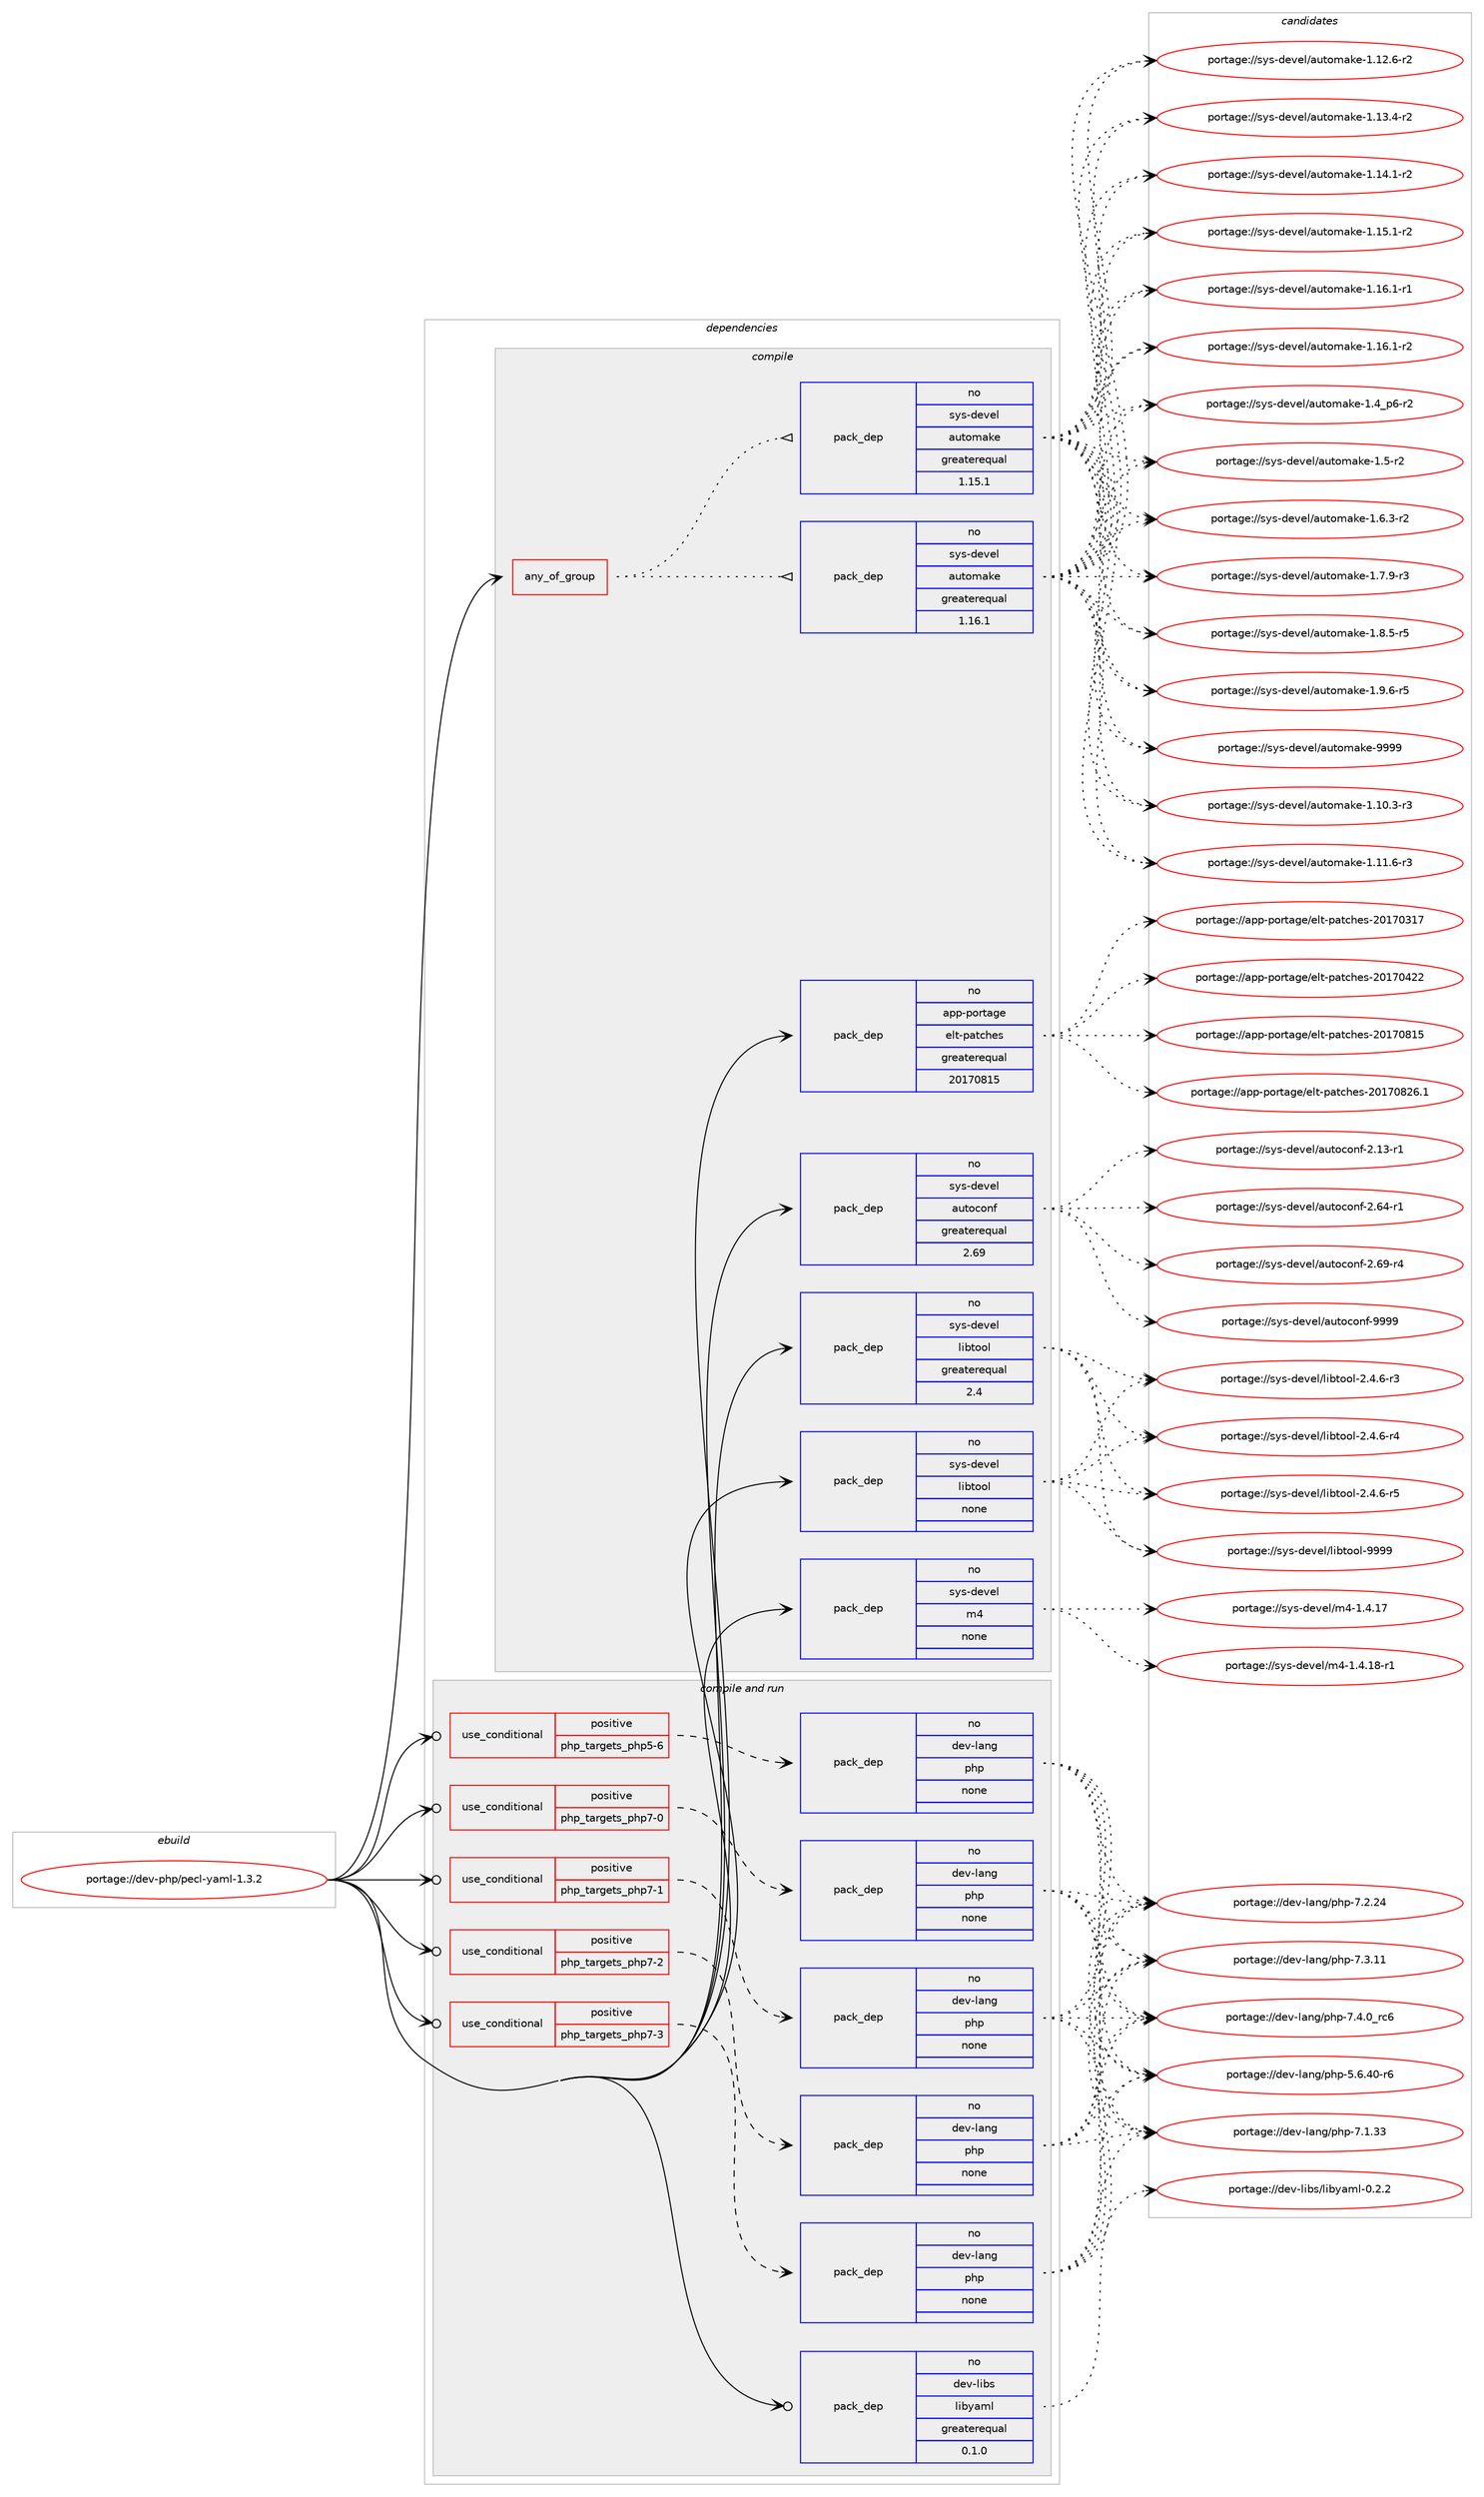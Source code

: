 digraph prolog {

# *************
# Graph options
# *************

newrank=true;
concentrate=true;
compound=true;
graph [rankdir=LR,fontname=Helvetica,fontsize=10,ranksep=1.5];#, ranksep=2.5, nodesep=0.2];
edge  [arrowhead=vee];
node  [fontname=Helvetica,fontsize=10];

# **********
# The ebuild
# **********

subgraph cluster_leftcol {
color=gray;
rank=same;
label=<<i>ebuild</i>>;
id [label="portage://dev-php/pecl-yaml-1.3.2", color=red, width=4, href="../dev-php/pecl-yaml-1.3.2.svg"];
}

# ****************
# The dependencies
# ****************

subgraph cluster_midcol {
color=gray;
label=<<i>dependencies</i>>;
subgraph cluster_compile {
fillcolor="#eeeeee";
style=filled;
label=<<i>compile</i>>;
subgraph any3215 {
dependency126411 [label=<<TABLE BORDER="0" CELLBORDER="1" CELLSPACING="0" CELLPADDING="4"><TR><TD CELLPADDING="10">any_of_group</TD></TR></TABLE>>, shape=none, color=red];subgraph pack98514 {
dependency126412 [label=<<TABLE BORDER="0" CELLBORDER="1" CELLSPACING="0" CELLPADDING="4" WIDTH="220"><TR><TD ROWSPAN="6" CELLPADDING="30">pack_dep</TD></TR><TR><TD WIDTH="110">no</TD></TR><TR><TD>sys-devel</TD></TR><TR><TD>automake</TD></TR><TR><TD>greaterequal</TD></TR><TR><TD>1.16.1</TD></TR></TABLE>>, shape=none, color=blue];
}
dependency126411:e -> dependency126412:w [weight=20,style="dotted",arrowhead="oinv"];
subgraph pack98515 {
dependency126413 [label=<<TABLE BORDER="0" CELLBORDER="1" CELLSPACING="0" CELLPADDING="4" WIDTH="220"><TR><TD ROWSPAN="6" CELLPADDING="30">pack_dep</TD></TR><TR><TD WIDTH="110">no</TD></TR><TR><TD>sys-devel</TD></TR><TR><TD>automake</TD></TR><TR><TD>greaterequal</TD></TR><TR><TD>1.15.1</TD></TR></TABLE>>, shape=none, color=blue];
}
dependency126411:e -> dependency126413:w [weight=20,style="dotted",arrowhead="oinv"];
}
id:e -> dependency126411:w [weight=20,style="solid",arrowhead="vee"];
subgraph pack98516 {
dependency126414 [label=<<TABLE BORDER="0" CELLBORDER="1" CELLSPACING="0" CELLPADDING="4" WIDTH="220"><TR><TD ROWSPAN="6" CELLPADDING="30">pack_dep</TD></TR><TR><TD WIDTH="110">no</TD></TR><TR><TD>app-portage</TD></TR><TR><TD>elt-patches</TD></TR><TR><TD>greaterequal</TD></TR><TR><TD>20170815</TD></TR></TABLE>>, shape=none, color=blue];
}
id:e -> dependency126414:w [weight=20,style="solid",arrowhead="vee"];
subgraph pack98517 {
dependency126415 [label=<<TABLE BORDER="0" CELLBORDER="1" CELLSPACING="0" CELLPADDING="4" WIDTH="220"><TR><TD ROWSPAN="6" CELLPADDING="30">pack_dep</TD></TR><TR><TD WIDTH="110">no</TD></TR><TR><TD>sys-devel</TD></TR><TR><TD>autoconf</TD></TR><TR><TD>greaterequal</TD></TR><TR><TD>2.69</TD></TR></TABLE>>, shape=none, color=blue];
}
id:e -> dependency126415:w [weight=20,style="solid",arrowhead="vee"];
subgraph pack98518 {
dependency126416 [label=<<TABLE BORDER="0" CELLBORDER="1" CELLSPACING="0" CELLPADDING="4" WIDTH="220"><TR><TD ROWSPAN="6" CELLPADDING="30">pack_dep</TD></TR><TR><TD WIDTH="110">no</TD></TR><TR><TD>sys-devel</TD></TR><TR><TD>libtool</TD></TR><TR><TD>greaterequal</TD></TR><TR><TD>2.4</TD></TR></TABLE>>, shape=none, color=blue];
}
id:e -> dependency126416:w [weight=20,style="solid",arrowhead="vee"];
subgraph pack98519 {
dependency126417 [label=<<TABLE BORDER="0" CELLBORDER="1" CELLSPACING="0" CELLPADDING="4" WIDTH="220"><TR><TD ROWSPAN="6" CELLPADDING="30">pack_dep</TD></TR><TR><TD WIDTH="110">no</TD></TR><TR><TD>sys-devel</TD></TR><TR><TD>libtool</TD></TR><TR><TD>none</TD></TR><TR><TD></TD></TR></TABLE>>, shape=none, color=blue];
}
id:e -> dependency126417:w [weight=20,style="solid",arrowhead="vee"];
subgraph pack98520 {
dependency126418 [label=<<TABLE BORDER="0" CELLBORDER="1" CELLSPACING="0" CELLPADDING="4" WIDTH="220"><TR><TD ROWSPAN="6" CELLPADDING="30">pack_dep</TD></TR><TR><TD WIDTH="110">no</TD></TR><TR><TD>sys-devel</TD></TR><TR><TD>m4</TD></TR><TR><TD>none</TD></TR><TR><TD></TD></TR></TABLE>>, shape=none, color=blue];
}
id:e -> dependency126418:w [weight=20,style="solid",arrowhead="vee"];
}
subgraph cluster_compileandrun {
fillcolor="#eeeeee";
style=filled;
label=<<i>compile and run</i>>;
subgraph cond24617 {
dependency126419 [label=<<TABLE BORDER="0" CELLBORDER="1" CELLSPACING="0" CELLPADDING="4"><TR><TD ROWSPAN="3" CELLPADDING="10">use_conditional</TD></TR><TR><TD>positive</TD></TR><TR><TD>php_targets_php5-6</TD></TR></TABLE>>, shape=none, color=red];
subgraph pack98521 {
dependency126420 [label=<<TABLE BORDER="0" CELLBORDER="1" CELLSPACING="0" CELLPADDING="4" WIDTH="220"><TR><TD ROWSPAN="6" CELLPADDING="30">pack_dep</TD></TR><TR><TD WIDTH="110">no</TD></TR><TR><TD>dev-lang</TD></TR><TR><TD>php</TD></TR><TR><TD>none</TD></TR><TR><TD></TD></TR></TABLE>>, shape=none, color=blue];
}
dependency126419:e -> dependency126420:w [weight=20,style="dashed",arrowhead="vee"];
}
id:e -> dependency126419:w [weight=20,style="solid",arrowhead="odotvee"];
subgraph cond24618 {
dependency126421 [label=<<TABLE BORDER="0" CELLBORDER="1" CELLSPACING="0" CELLPADDING="4"><TR><TD ROWSPAN="3" CELLPADDING="10">use_conditional</TD></TR><TR><TD>positive</TD></TR><TR><TD>php_targets_php7-0</TD></TR></TABLE>>, shape=none, color=red];
subgraph pack98522 {
dependency126422 [label=<<TABLE BORDER="0" CELLBORDER="1" CELLSPACING="0" CELLPADDING="4" WIDTH="220"><TR><TD ROWSPAN="6" CELLPADDING="30">pack_dep</TD></TR><TR><TD WIDTH="110">no</TD></TR><TR><TD>dev-lang</TD></TR><TR><TD>php</TD></TR><TR><TD>none</TD></TR><TR><TD></TD></TR></TABLE>>, shape=none, color=blue];
}
dependency126421:e -> dependency126422:w [weight=20,style="dashed",arrowhead="vee"];
}
id:e -> dependency126421:w [weight=20,style="solid",arrowhead="odotvee"];
subgraph cond24619 {
dependency126423 [label=<<TABLE BORDER="0" CELLBORDER="1" CELLSPACING="0" CELLPADDING="4"><TR><TD ROWSPAN="3" CELLPADDING="10">use_conditional</TD></TR><TR><TD>positive</TD></TR><TR><TD>php_targets_php7-1</TD></TR></TABLE>>, shape=none, color=red];
subgraph pack98523 {
dependency126424 [label=<<TABLE BORDER="0" CELLBORDER="1" CELLSPACING="0" CELLPADDING="4" WIDTH="220"><TR><TD ROWSPAN="6" CELLPADDING="30">pack_dep</TD></TR><TR><TD WIDTH="110">no</TD></TR><TR><TD>dev-lang</TD></TR><TR><TD>php</TD></TR><TR><TD>none</TD></TR><TR><TD></TD></TR></TABLE>>, shape=none, color=blue];
}
dependency126423:e -> dependency126424:w [weight=20,style="dashed",arrowhead="vee"];
}
id:e -> dependency126423:w [weight=20,style="solid",arrowhead="odotvee"];
subgraph cond24620 {
dependency126425 [label=<<TABLE BORDER="0" CELLBORDER="1" CELLSPACING="0" CELLPADDING="4"><TR><TD ROWSPAN="3" CELLPADDING="10">use_conditional</TD></TR><TR><TD>positive</TD></TR><TR><TD>php_targets_php7-2</TD></TR></TABLE>>, shape=none, color=red];
subgraph pack98524 {
dependency126426 [label=<<TABLE BORDER="0" CELLBORDER="1" CELLSPACING="0" CELLPADDING="4" WIDTH="220"><TR><TD ROWSPAN="6" CELLPADDING="30">pack_dep</TD></TR><TR><TD WIDTH="110">no</TD></TR><TR><TD>dev-lang</TD></TR><TR><TD>php</TD></TR><TR><TD>none</TD></TR><TR><TD></TD></TR></TABLE>>, shape=none, color=blue];
}
dependency126425:e -> dependency126426:w [weight=20,style="dashed",arrowhead="vee"];
}
id:e -> dependency126425:w [weight=20,style="solid",arrowhead="odotvee"];
subgraph cond24621 {
dependency126427 [label=<<TABLE BORDER="0" CELLBORDER="1" CELLSPACING="0" CELLPADDING="4"><TR><TD ROWSPAN="3" CELLPADDING="10">use_conditional</TD></TR><TR><TD>positive</TD></TR><TR><TD>php_targets_php7-3</TD></TR></TABLE>>, shape=none, color=red];
subgraph pack98525 {
dependency126428 [label=<<TABLE BORDER="0" CELLBORDER="1" CELLSPACING="0" CELLPADDING="4" WIDTH="220"><TR><TD ROWSPAN="6" CELLPADDING="30">pack_dep</TD></TR><TR><TD WIDTH="110">no</TD></TR><TR><TD>dev-lang</TD></TR><TR><TD>php</TD></TR><TR><TD>none</TD></TR><TR><TD></TD></TR></TABLE>>, shape=none, color=blue];
}
dependency126427:e -> dependency126428:w [weight=20,style="dashed",arrowhead="vee"];
}
id:e -> dependency126427:w [weight=20,style="solid",arrowhead="odotvee"];
subgraph pack98526 {
dependency126429 [label=<<TABLE BORDER="0" CELLBORDER="1" CELLSPACING="0" CELLPADDING="4" WIDTH="220"><TR><TD ROWSPAN="6" CELLPADDING="30">pack_dep</TD></TR><TR><TD WIDTH="110">no</TD></TR><TR><TD>dev-libs</TD></TR><TR><TD>libyaml</TD></TR><TR><TD>greaterequal</TD></TR><TR><TD>0.1.0</TD></TR></TABLE>>, shape=none, color=blue];
}
id:e -> dependency126429:w [weight=20,style="solid",arrowhead="odotvee"];
}
subgraph cluster_run {
fillcolor="#eeeeee";
style=filled;
label=<<i>run</i>>;
}
}

# **************
# The candidates
# **************

subgraph cluster_choices {
rank=same;
color=gray;
label=<<i>candidates</i>>;

subgraph choice98514 {
color=black;
nodesep=1;
choiceportage11512111545100101118101108479711711611110997107101454946494846514511451 [label="portage://sys-devel/automake-1.10.3-r3", color=red, width=4,href="../sys-devel/automake-1.10.3-r3.svg"];
choiceportage11512111545100101118101108479711711611110997107101454946494946544511451 [label="portage://sys-devel/automake-1.11.6-r3", color=red, width=4,href="../sys-devel/automake-1.11.6-r3.svg"];
choiceportage11512111545100101118101108479711711611110997107101454946495046544511450 [label="portage://sys-devel/automake-1.12.6-r2", color=red, width=4,href="../sys-devel/automake-1.12.6-r2.svg"];
choiceportage11512111545100101118101108479711711611110997107101454946495146524511450 [label="portage://sys-devel/automake-1.13.4-r2", color=red, width=4,href="../sys-devel/automake-1.13.4-r2.svg"];
choiceportage11512111545100101118101108479711711611110997107101454946495246494511450 [label="portage://sys-devel/automake-1.14.1-r2", color=red, width=4,href="../sys-devel/automake-1.14.1-r2.svg"];
choiceportage11512111545100101118101108479711711611110997107101454946495346494511450 [label="portage://sys-devel/automake-1.15.1-r2", color=red, width=4,href="../sys-devel/automake-1.15.1-r2.svg"];
choiceportage11512111545100101118101108479711711611110997107101454946495446494511449 [label="portage://sys-devel/automake-1.16.1-r1", color=red, width=4,href="../sys-devel/automake-1.16.1-r1.svg"];
choiceportage11512111545100101118101108479711711611110997107101454946495446494511450 [label="portage://sys-devel/automake-1.16.1-r2", color=red, width=4,href="../sys-devel/automake-1.16.1-r2.svg"];
choiceportage115121115451001011181011084797117116111109971071014549465295112544511450 [label="portage://sys-devel/automake-1.4_p6-r2", color=red, width=4,href="../sys-devel/automake-1.4_p6-r2.svg"];
choiceportage11512111545100101118101108479711711611110997107101454946534511450 [label="portage://sys-devel/automake-1.5-r2", color=red, width=4,href="../sys-devel/automake-1.5-r2.svg"];
choiceportage115121115451001011181011084797117116111109971071014549465446514511450 [label="portage://sys-devel/automake-1.6.3-r2", color=red, width=4,href="../sys-devel/automake-1.6.3-r2.svg"];
choiceportage115121115451001011181011084797117116111109971071014549465546574511451 [label="portage://sys-devel/automake-1.7.9-r3", color=red, width=4,href="../sys-devel/automake-1.7.9-r3.svg"];
choiceportage115121115451001011181011084797117116111109971071014549465646534511453 [label="portage://sys-devel/automake-1.8.5-r5", color=red, width=4,href="../sys-devel/automake-1.8.5-r5.svg"];
choiceportage115121115451001011181011084797117116111109971071014549465746544511453 [label="portage://sys-devel/automake-1.9.6-r5", color=red, width=4,href="../sys-devel/automake-1.9.6-r5.svg"];
choiceportage115121115451001011181011084797117116111109971071014557575757 [label="portage://sys-devel/automake-9999", color=red, width=4,href="../sys-devel/automake-9999.svg"];
dependency126412:e -> choiceportage11512111545100101118101108479711711611110997107101454946494846514511451:w [style=dotted,weight="100"];
dependency126412:e -> choiceportage11512111545100101118101108479711711611110997107101454946494946544511451:w [style=dotted,weight="100"];
dependency126412:e -> choiceportage11512111545100101118101108479711711611110997107101454946495046544511450:w [style=dotted,weight="100"];
dependency126412:e -> choiceportage11512111545100101118101108479711711611110997107101454946495146524511450:w [style=dotted,weight="100"];
dependency126412:e -> choiceportage11512111545100101118101108479711711611110997107101454946495246494511450:w [style=dotted,weight="100"];
dependency126412:e -> choiceportage11512111545100101118101108479711711611110997107101454946495346494511450:w [style=dotted,weight="100"];
dependency126412:e -> choiceportage11512111545100101118101108479711711611110997107101454946495446494511449:w [style=dotted,weight="100"];
dependency126412:e -> choiceportage11512111545100101118101108479711711611110997107101454946495446494511450:w [style=dotted,weight="100"];
dependency126412:e -> choiceportage115121115451001011181011084797117116111109971071014549465295112544511450:w [style=dotted,weight="100"];
dependency126412:e -> choiceportage11512111545100101118101108479711711611110997107101454946534511450:w [style=dotted,weight="100"];
dependency126412:e -> choiceportage115121115451001011181011084797117116111109971071014549465446514511450:w [style=dotted,weight="100"];
dependency126412:e -> choiceportage115121115451001011181011084797117116111109971071014549465546574511451:w [style=dotted,weight="100"];
dependency126412:e -> choiceportage115121115451001011181011084797117116111109971071014549465646534511453:w [style=dotted,weight="100"];
dependency126412:e -> choiceportage115121115451001011181011084797117116111109971071014549465746544511453:w [style=dotted,weight="100"];
dependency126412:e -> choiceportage115121115451001011181011084797117116111109971071014557575757:w [style=dotted,weight="100"];
}
subgraph choice98515 {
color=black;
nodesep=1;
choiceportage11512111545100101118101108479711711611110997107101454946494846514511451 [label="portage://sys-devel/automake-1.10.3-r3", color=red, width=4,href="../sys-devel/automake-1.10.3-r3.svg"];
choiceportage11512111545100101118101108479711711611110997107101454946494946544511451 [label="portage://sys-devel/automake-1.11.6-r3", color=red, width=4,href="../sys-devel/automake-1.11.6-r3.svg"];
choiceportage11512111545100101118101108479711711611110997107101454946495046544511450 [label="portage://sys-devel/automake-1.12.6-r2", color=red, width=4,href="../sys-devel/automake-1.12.6-r2.svg"];
choiceportage11512111545100101118101108479711711611110997107101454946495146524511450 [label="portage://sys-devel/automake-1.13.4-r2", color=red, width=4,href="../sys-devel/automake-1.13.4-r2.svg"];
choiceportage11512111545100101118101108479711711611110997107101454946495246494511450 [label="portage://sys-devel/automake-1.14.1-r2", color=red, width=4,href="../sys-devel/automake-1.14.1-r2.svg"];
choiceportage11512111545100101118101108479711711611110997107101454946495346494511450 [label="portage://sys-devel/automake-1.15.1-r2", color=red, width=4,href="../sys-devel/automake-1.15.1-r2.svg"];
choiceportage11512111545100101118101108479711711611110997107101454946495446494511449 [label="portage://sys-devel/automake-1.16.1-r1", color=red, width=4,href="../sys-devel/automake-1.16.1-r1.svg"];
choiceportage11512111545100101118101108479711711611110997107101454946495446494511450 [label="portage://sys-devel/automake-1.16.1-r2", color=red, width=4,href="../sys-devel/automake-1.16.1-r2.svg"];
choiceportage115121115451001011181011084797117116111109971071014549465295112544511450 [label="portage://sys-devel/automake-1.4_p6-r2", color=red, width=4,href="../sys-devel/automake-1.4_p6-r2.svg"];
choiceportage11512111545100101118101108479711711611110997107101454946534511450 [label="portage://sys-devel/automake-1.5-r2", color=red, width=4,href="../sys-devel/automake-1.5-r2.svg"];
choiceportage115121115451001011181011084797117116111109971071014549465446514511450 [label="portage://sys-devel/automake-1.6.3-r2", color=red, width=4,href="../sys-devel/automake-1.6.3-r2.svg"];
choiceportage115121115451001011181011084797117116111109971071014549465546574511451 [label="portage://sys-devel/automake-1.7.9-r3", color=red, width=4,href="../sys-devel/automake-1.7.9-r3.svg"];
choiceportage115121115451001011181011084797117116111109971071014549465646534511453 [label="portage://sys-devel/automake-1.8.5-r5", color=red, width=4,href="../sys-devel/automake-1.8.5-r5.svg"];
choiceportage115121115451001011181011084797117116111109971071014549465746544511453 [label="portage://sys-devel/automake-1.9.6-r5", color=red, width=4,href="../sys-devel/automake-1.9.6-r5.svg"];
choiceportage115121115451001011181011084797117116111109971071014557575757 [label="portage://sys-devel/automake-9999", color=red, width=4,href="../sys-devel/automake-9999.svg"];
dependency126413:e -> choiceportage11512111545100101118101108479711711611110997107101454946494846514511451:w [style=dotted,weight="100"];
dependency126413:e -> choiceportage11512111545100101118101108479711711611110997107101454946494946544511451:w [style=dotted,weight="100"];
dependency126413:e -> choiceportage11512111545100101118101108479711711611110997107101454946495046544511450:w [style=dotted,weight="100"];
dependency126413:e -> choiceportage11512111545100101118101108479711711611110997107101454946495146524511450:w [style=dotted,weight="100"];
dependency126413:e -> choiceportage11512111545100101118101108479711711611110997107101454946495246494511450:w [style=dotted,weight="100"];
dependency126413:e -> choiceportage11512111545100101118101108479711711611110997107101454946495346494511450:w [style=dotted,weight="100"];
dependency126413:e -> choiceportage11512111545100101118101108479711711611110997107101454946495446494511449:w [style=dotted,weight="100"];
dependency126413:e -> choiceportage11512111545100101118101108479711711611110997107101454946495446494511450:w [style=dotted,weight="100"];
dependency126413:e -> choiceportage115121115451001011181011084797117116111109971071014549465295112544511450:w [style=dotted,weight="100"];
dependency126413:e -> choiceportage11512111545100101118101108479711711611110997107101454946534511450:w [style=dotted,weight="100"];
dependency126413:e -> choiceportage115121115451001011181011084797117116111109971071014549465446514511450:w [style=dotted,weight="100"];
dependency126413:e -> choiceportage115121115451001011181011084797117116111109971071014549465546574511451:w [style=dotted,weight="100"];
dependency126413:e -> choiceportage115121115451001011181011084797117116111109971071014549465646534511453:w [style=dotted,weight="100"];
dependency126413:e -> choiceportage115121115451001011181011084797117116111109971071014549465746544511453:w [style=dotted,weight="100"];
dependency126413:e -> choiceportage115121115451001011181011084797117116111109971071014557575757:w [style=dotted,weight="100"];
}
subgraph choice98516 {
color=black;
nodesep=1;
choiceportage97112112451121111141169710310147101108116451129711699104101115455048495548514955 [label="portage://app-portage/elt-patches-20170317", color=red, width=4,href="../app-portage/elt-patches-20170317.svg"];
choiceportage97112112451121111141169710310147101108116451129711699104101115455048495548525050 [label="portage://app-portage/elt-patches-20170422", color=red, width=4,href="../app-portage/elt-patches-20170422.svg"];
choiceportage97112112451121111141169710310147101108116451129711699104101115455048495548564953 [label="portage://app-portage/elt-patches-20170815", color=red, width=4,href="../app-portage/elt-patches-20170815.svg"];
choiceportage971121124511211111411697103101471011081164511297116991041011154550484955485650544649 [label="portage://app-portage/elt-patches-20170826.1", color=red, width=4,href="../app-portage/elt-patches-20170826.1.svg"];
dependency126414:e -> choiceportage97112112451121111141169710310147101108116451129711699104101115455048495548514955:w [style=dotted,weight="100"];
dependency126414:e -> choiceportage97112112451121111141169710310147101108116451129711699104101115455048495548525050:w [style=dotted,weight="100"];
dependency126414:e -> choiceportage97112112451121111141169710310147101108116451129711699104101115455048495548564953:w [style=dotted,weight="100"];
dependency126414:e -> choiceportage971121124511211111411697103101471011081164511297116991041011154550484955485650544649:w [style=dotted,weight="100"];
}
subgraph choice98517 {
color=black;
nodesep=1;
choiceportage1151211154510010111810110847971171161119911111010245504649514511449 [label="portage://sys-devel/autoconf-2.13-r1", color=red, width=4,href="../sys-devel/autoconf-2.13-r1.svg"];
choiceportage1151211154510010111810110847971171161119911111010245504654524511449 [label="portage://sys-devel/autoconf-2.64-r1", color=red, width=4,href="../sys-devel/autoconf-2.64-r1.svg"];
choiceportage1151211154510010111810110847971171161119911111010245504654574511452 [label="portage://sys-devel/autoconf-2.69-r4", color=red, width=4,href="../sys-devel/autoconf-2.69-r4.svg"];
choiceportage115121115451001011181011084797117116111991111101024557575757 [label="portage://sys-devel/autoconf-9999", color=red, width=4,href="../sys-devel/autoconf-9999.svg"];
dependency126415:e -> choiceportage1151211154510010111810110847971171161119911111010245504649514511449:w [style=dotted,weight="100"];
dependency126415:e -> choiceportage1151211154510010111810110847971171161119911111010245504654524511449:w [style=dotted,weight="100"];
dependency126415:e -> choiceportage1151211154510010111810110847971171161119911111010245504654574511452:w [style=dotted,weight="100"];
dependency126415:e -> choiceportage115121115451001011181011084797117116111991111101024557575757:w [style=dotted,weight="100"];
}
subgraph choice98518 {
color=black;
nodesep=1;
choiceportage1151211154510010111810110847108105981161111111084550465246544511451 [label="portage://sys-devel/libtool-2.4.6-r3", color=red, width=4,href="../sys-devel/libtool-2.4.6-r3.svg"];
choiceportage1151211154510010111810110847108105981161111111084550465246544511452 [label="portage://sys-devel/libtool-2.4.6-r4", color=red, width=4,href="../sys-devel/libtool-2.4.6-r4.svg"];
choiceportage1151211154510010111810110847108105981161111111084550465246544511453 [label="portage://sys-devel/libtool-2.4.6-r5", color=red, width=4,href="../sys-devel/libtool-2.4.6-r5.svg"];
choiceportage1151211154510010111810110847108105981161111111084557575757 [label="portage://sys-devel/libtool-9999", color=red, width=4,href="../sys-devel/libtool-9999.svg"];
dependency126416:e -> choiceportage1151211154510010111810110847108105981161111111084550465246544511451:w [style=dotted,weight="100"];
dependency126416:e -> choiceportage1151211154510010111810110847108105981161111111084550465246544511452:w [style=dotted,weight="100"];
dependency126416:e -> choiceportage1151211154510010111810110847108105981161111111084550465246544511453:w [style=dotted,weight="100"];
dependency126416:e -> choiceportage1151211154510010111810110847108105981161111111084557575757:w [style=dotted,weight="100"];
}
subgraph choice98519 {
color=black;
nodesep=1;
choiceportage1151211154510010111810110847108105981161111111084550465246544511451 [label="portage://sys-devel/libtool-2.4.6-r3", color=red, width=4,href="../sys-devel/libtool-2.4.6-r3.svg"];
choiceportage1151211154510010111810110847108105981161111111084550465246544511452 [label="portage://sys-devel/libtool-2.4.6-r4", color=red, width=4,href="../sys-devel/libtool-2.4.6-r4.svg"];
choiceportage1151211154510010111810110847108105981161111111084550465246544511453 [label="portage://sys-devel/libtool-2.4.6-r5", color=red, width=4,href="../sys-devel/libtool-2.4.6-r5.svg"];
choiceportage1151211154510010111810110847108105981161111111084557575757 [label="portage://sys-devel/libtool-9999", color=red, width=4,href="../sys-devel/libtool-9999.svg"];
dependency126417:e -> choiceportage1151211154510010111810110847108105981161111111084550465246544511451:w [style=dotted,weight="100"];
dependency126417:e -> choiceportage1151211154510010111810110847108105981161111111084550465246544511452:w [style=dotted,weight="100"];
dependency126417:e -> choiceportage1151211154510010111810110847108105981161111111084550465246544511453:w [style=dotted,weight="100"];
dependency126417:e -> choiceportage1151211154510010111810110847108105981161111111084557575757:w [style=dotted,weight="100"];
}
subgraph choice98520 {
color=black;
nodesep=1;
choiceportage11512111545100101118101108471095245494652464955 [label="portage://sys-devel/m4-1.4.17", color=red, width=4,href="../sys-devel/m4-1.4.17.svg"];
choiceportage115121115451001011181011084710952454946524649564511449 [label="portage://sys-devel/m4-1.4.18-r1", color=red, width=4,href="../sys-devel/m4-1.4.18-r1.svg"];
dependency126418:e -> choiceportage11512111545100101118101108471095245494652464955:w [style=dotted,weight="100"];
dependency126418:e -> choiceportage115121115451001011181011084710952454946524649564511449:w [style=dotted,weight="100"];
}
subgraph choice98521 {
color=black;
nodesep=1;
choiceportage100101118451089711010347112104112455346544652484511454 [label="portage://dev-lang/php-5.6.40-r6", color=red, width=4,href="../dev-lang/php-5.6.40-r6.svg"];
choiceportage10010111845108971101034711210411245554649465151 [label="portage://dev-lang/php-7.1.33", color=red, width=4,href="../dev-lang/php-7.1.33.svg"];
choiceportage10010111845108971101034711210411245554650465052 [label="portage://dev-lang/php-7.2.24", color=red, width=4,href="../dev-lang/php-7.2.24.svg"];
choiceportage10010111845108971101034711210411245554651464949 [label="portage://dev-lang/php-7.3.11", color=red, width=4,href="../dev-lang/php-7.3.11.svg"];
choiceportage100101118451089711010347112104112455546524648951149954 [label="portage://dev-lang/php-7.4.0_rc6", color=red, width=4,href="../dev-lang/php-7.4.0_rc6.svg"];
dependency126420:e -> choiceportage100101118451089711010347112104112455346544652484511454:w [style=dotted,weight="100"];
dependency126420:e -> choiceportage10010111845108971101034711210411245554649465151:w [style=dotted,weight="100"];
dependency126420:e -> choiceportage10010111845108971101034711210411245554650465052:w [style=dotted,weight="100"];
dependency126420:e -> choiceportage10010111845108971101034711210411245554651464949:w [style=dotted,weight="100"];
dependency126420:e -> choiceportage100101118451089711010347112104112455546524648951149954:w [style=dotted,weight="100"];
}
subgraph choice98522 {
color=black;
nodesep=1;
choiceportage100101118451089711010347112104112455346544652484511454 [label="portage://dev-lang/php-5.6.40-r6", color=red, width=4,href="../dev-lang/php-5.6.40-r6.svg"];
choiceportage10010111845108971101034711210411245554649465151 [label="portage://dev-lang/php-7.1.33", color=red, width=4,href="../dev-lang/php-7.1.33.svg"];
choiceportage10010111845108971101034711210411245554650465052 [label="portage://dev-lang/php-7.2.24", color=red, width=4,href="../dev-lang/php-7.2.24.svg"];
choiceportage10010111845108971101034711210411245554651464949 [label="portage://dev-lang/php-7.3.11", color=red, width=4,href="../dev-lang/php-7.3.11.svg"];
choiceportage100101118451089711010347112104112455546524648951149954 [label="portage://dev-lang/php-7.4.0_rc6", color=red, width=4,href="../dev-lang/php-7.4.0_rc6.svg"];
dependency126422:e -> choiceportage100101118451089711010347112104112455346544652484511454:w [style=dotted,weight="100"];
dependency126422:e -> choiceportage10010111845108971101034711210411245554649465151:w [style=dotted,weight="100"];
dependency126422:e -> choiceportage10010111845108971101034711210411245554650465052:w [style=dotted,weight="100"];
dependency126422:e -> choiceportage10010111845108971101034711210411245554651464949:w [style=dotted,weight="100"];
dependency126422:e -> choiceportage100101118451089711010347112104112455546524648951149954:w [style=dotted,weight="100"];
}
subgraph choice98523 {
color=black;
nodesep=1;
choiceportage100101118451089711010347112104112455346544652484511454 [label="portage://dev-lang/php-5.6.40-r6", color=red, width=4,href="../dev-lang/php-5.6.40-r6.svg"];
choiceportage10010111845108971101034711210411245554649465151 [label="portage://dev-lang/php-7.1.33", color=red, width=4,href="../dev-lang/php-7.1.33.svg"];
choiceportage10010111845108971101034711210411245554650465052 [label="portage://dev-lang/php-7.2.24", color=red, width=4,href="../dev-lang/php-7.2.24.svg"];
choiceportage10010111845108971101034711210411245554651464949 [label="portage://dev-lang/php-7.3.11", color=red, width=4,href="../dev-lang/php-7.3.11.svg"];
choiceportage100101118451089711010347112104112455546524648951149954 [label="portage://dev-lang/php-7.4.0_rc6", color=red, width=4,href="../dev-lang/php-7.4.0_rc6.svg"];
dependency126424:e -> choiceportage100101118451089711010347112104112455346544652484511454:w [style=dotted,weight="100"];
dependency126424:e -> choiceportage10010111845108971101034711210411245554649465151:w [style=dotted,weight="100"];
dependency126424:e -> choiceportage10010111845108971101034711210411245554650465052:w [style=dotted,weight="100"];
dependency126424:e -> choiceportage10010111845108971101034711210411245554651464949:w [style=dotted,weight="100"];
dependency126424:e -> choiceportage100101118451089711010347112104112455546524648951149954:w [style=dotted,weight="100"];
}
subgraph choice98524 {
color=black;
nodesep=1;
choiceportage100101118451089711010347112104112455346544652484511454 [label="portage://dev-lang/php-5.6.40-r6", color=red, width=4,href="../dev-lang/php-5.6.40-r6.svg"];
choiceportage10010111845108971101034711210411245554649465151 [label="portage://dev-lang/php-7.1.33", color=red, width=4,href="../dev-lang/php-7.1.33.svg"];
choiceportage10010111845108971101034711210411245554650465052 [label="portage://dev-lang/php-7.2.24", color=red, width=4,href="../dev-lang/php-7.2.24.svg"];
choiceportage10010111845108971101034711210411245554651464949 [label="portage://dev-lang/php-7.3.11", color=red, width=4,href="../dev-lang/php-7.3.11.svg"];
choiceportage100101118451089711010347112104112455546524648951149954 [label="portage://dev-lang/php-7.4.0_rc6", color=red, width=4,href="../dev-lang/php-7.4.0_rc6.svg"];
dependency126426:e -> choiceportage100101118451089711010347112104112455346544652484511454:w [style=dotted,weight="100"];
dependency126426:e -> choiceportage10010111845108971101034711210411245554649465151:w [style=dotted,weight="100"];
dependency126426:e -> choiceportage10010111845108971101034711210411245554650465052:w [style=dotted,weight="100"];
dependency126426:e -> choiceportage10010111845108971101034711210411245554651464949:w [style=dotted,weight="100"];
dependency126426:e -> choiceportage100101118451089711010347112104112455546524648951149954:w [style=dotted,weight="100"];
}
subgraph choice98525 {
color=black;
nodesep=1;
choiceportage100101118451089711010347112104112455346544652484511454 [label="portage://dev-lang/php-5.6.40-r6", color=red, width=4,href="../dev-lang/php-5.6.40-r6.svg"];
choiceportage10010111845108971101034711210411245554649465151 [label="portage://dev-lang/php-7.1.33", color=red, width=4,href="../dev-lang/php-7.1.33.svg"];
choiceportage10010111845108971101034711210411245554650465052 [label="portage://dev-lang/php-7.2.24", color=red, width=4,href="../dev-lang/php-7.2.24.svg"];
choiceportage10010111845108971101034711210411245554651464949 [label="portage://dev-lang/php-7.3.11", color=red, width=4,href="../dev-lang/php-7.3.11.svg"];
choiceportage100101118451089711010347112104112455546524648951149954 [label="portage://dev-lang/php-7.4.0_rc6", color=red, width=4,href="../dev-lang/php-7.4.0_rc6.svg"];
dependency126428:e -> choiceportage100101118451089711010347112104112455346544652484511454:w [style=dotted,weight="100"];
dependency126428:e -> choiceportage10010111845108971101034711210411245554649465151:w [style=dotted,weight="100"];
dependency126428:e -> choiceportage10010111845108971101034711210411245554650465052:w [style=dotted,weight="100"];
dependency126428:e -> choiceportage10010111845108971101034711210411245554651464949:w [style=dotted,weight="100"];
dependency126428:e -> choiceportage100101118451089711010347112104112455546524648951149954:w [style=dotted,weight="100"];
}
subgraph choice98526 {
color=black;
nodesep=1;
choiceportage1001011184510810598115471081059812197109108454846504650 [label="portage://dev-libs/libyaml-0.2.2", color=red, width=4,href="../dev-libs/libyaml-0.2.2.svg"];
dependency126429:e -> choiceportage1001011184510810598115471081059812197109108454846504650:w [style=dotted,weight="100"];
}
}

}
